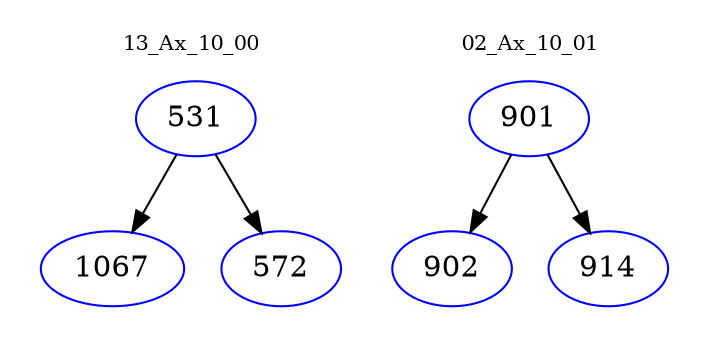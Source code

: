 digraph{
subgraph cluster_0 {
color = white
label = "13_Ax_10_00";
fontsize=10;
T0_531 [label="531", color="blue"]
T0_531 -> T0_1067 [color="black"]
T0_1067 [label="1067", color="blue"]
T0_531 -> T0_572 [color="black"]
T0_572 [label="572", color="blue"]
}
subgraph cluster_1 {
color = white
label = "02_Ax_10_01";
fontsize=10;
T1_901 [label="901", color="blue"]
T1_901 -> T1_902 [color="black"]
T1_902 [label="902", color="blue"]
T1_901 -> T1_914 [color="black"]
T1_914 [label="914", color="blue"]
}
}
